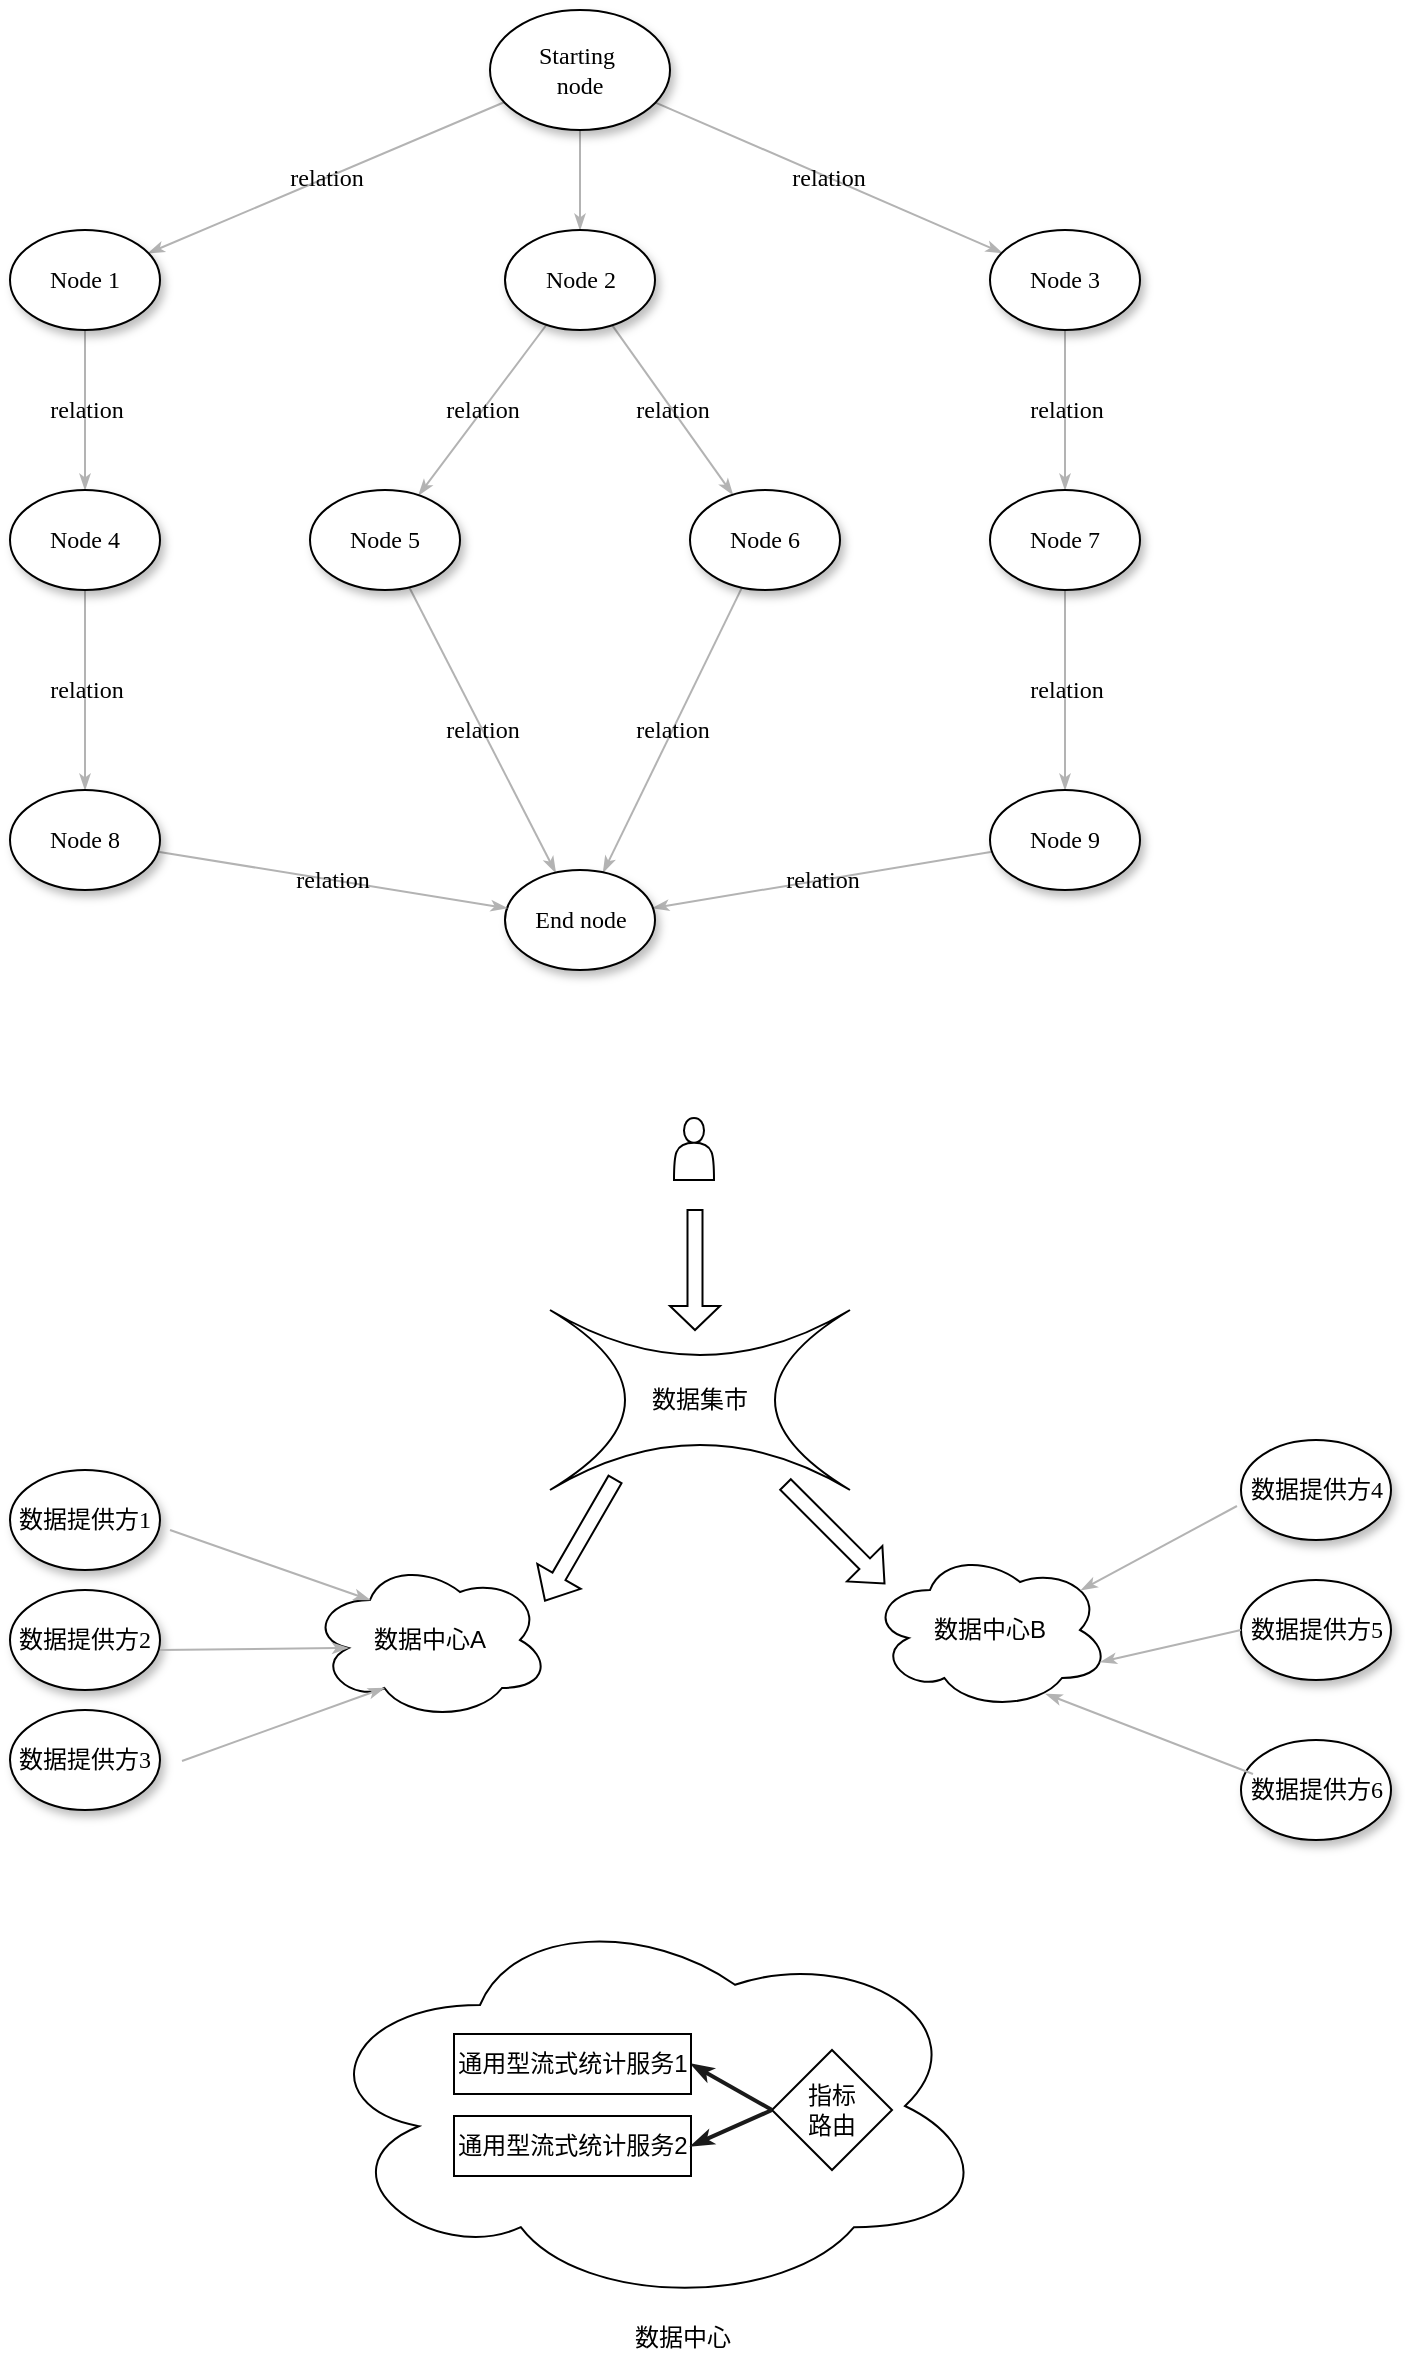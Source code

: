 <mxfile version="26.0.16">
  <diagram name="Page-1" id="42789a77-a242-8287-6e28-9cd8cfd52e62">
    <mxGraphModel dx="1254" dy="1685" grid="1" gridSize="10" guides="1" tooltips="1" connect="1" arrows="1" fold="1" page="1" pageScale="1" pageWidth="1100" pageHeight="850" background="none" math="0" shadow="0">
      <root>
        <mxCell id="0" />
        <mxCell id="1" parent="0" />
        <mxCell id="1ea317790d2ca983-12" style="edgeStyle=none;rounded=1;html=1;labelBackgroundColor=none;startArrow=none;startFill=0;startSize=5;endArrow=classicThin;endFill=1;endSize=5;jettySize=auto;orthogonalLoop=1;strokeColor=#B3B3B3;strokeWidth=1;fontFamily=Verdana;fontSize=12" parent="1" source="1ea317790d2ca983-1" target="1ea317790d2ca983-2" edge="1">
          <mxGeometry relative="1" as="geometry" />
        </mxCell>
        <mxCell id="1ea317790d2ca983-13" value="relation" style="edgeStyle=none;rounded=1;html=1;labelBackgroundColor=none;startArrow=none;startFill=0;startSize=5;endArrow=classicThin;endFill=1;endSize=5;jettySize=auto;orthogonalLoop=1;strokeColor=#B3B3B3;strokeWidth=1;fontFamily=Verdana;fontSize=12" parent="1" source="1ea317790d2ca983-1" target="1ea317790d2ca983-9" edge="1">
          <mxGeometry relative="1" as="geometry" />
        </mxCell>
        <mxCell id="1ea317790d2ca983-14" value="relation" style="edgeStyle=none;rounded=1;html=1;labelBackgroundColor=none;startArrow=none;startFill=0;startSize=5;endArrow=classicThin;endFill=1;endSize=5;jettySize=auto;orthogonalLoop=1;strokeColor=#B3B3B3;strokeWidth=1;fontFamily=Verdana;fontSize=12" parent="1" source="1ea317790d2ca983-1" target="1ea317790d2ca983-3" edge="1">
          <mxGeometry relative="1" as="geometry" />
        </mxCell>
        <mxCell id="1ea317790d2ca983-1" value="Starting&amp;nbsp;&lt;div&gt;node&lt;/div&gt;" style="ellipse;whiteSpace=wrap;html=1;rounded=0;shadow=1;comic=0;labelBackgroundColor=none;strokeWidth=1;fontFamily=Verdana;fontSize=12;align=center;" parent="1" vertex="1">
          <mxGeometry x="450" y="-80" width="90" height="60" as="geometry" />
        </mxCell>
        <mxCell id="1ea317790d2ca983-21" value="relation" style="edgeStyle=none;rounded=1;html=1;labelBackgroundColor=none;startArrow=none;startFill=0;startSize=5;endArrow=classicThin;endFill=1;endSize=5;jettySize=auto;orthogonalLoop=1;strokeColor=#B3B3B3;strokeWidth=1;fontFamily=Verdana;fontSize=12" parent="1" source="1ea317790d2ca983-2" target="1ea317790d2ca983-7" edge="1">
          <mxGeometry relative="1" as="geometry" />
        </mxCell>
        <mxCell id="1ea317790d2ca983-22" value="relation" style="edgeStyle=none;rounded=1;html=1;labelBackgroundColor=none;startArrow=none;startFill=0;startSize=5;endArrow=classicThin;endFill=1;endSize=5;jettySize=auto;orthogonalLoop=1;strokeColor=#B3B3B3;strokeWidth=1;fontFamily=Verdana;fontSize=12" parent="1" source="1ea317790d2ca983-2" target="1ea317790d2ca983-6" edge="1">
          <mxGeometry relative="1" as="geometry" />
        </mxCell>
        <mxCell id="1ea317790d2ca983-2" value="&lt;span&gt;Node 2&lt;/span&gt;" style="ellipse;whiteSpace=wrap;html=1;rounded=0;shadow=1;comic=0;labelBackgroundColor=none;strokeWidth=1;fontFamily=Verdana;fontSize=12;align=center;" parent="1" vertex="1">
          <mxGeometry x="457.5" y="30" width="75" height="50" as="geometry" />
        </mxCell>
        <mxCell id="1ea317790d2ca983-15" value="relation" style="edgeStyle=none;rounded=1;html=1;labelBackgroundColor=none;startArrow=none;startFill=0;startSize=5;endArrow=classicThin;endFill=1;endSize=5;jettySize=auto;orthogonalLoop=1;strokeColor=#B3B3B3;strokeWidth=1;fontFamily=Verdana;fontSize=12" parent="1" source="1ea317790d2ca983-3" target="1ea317790d2ca983-4" edge="1">
          <mxGeometry relative="1" as="geometry" />
        </mxCell>
        <mxCell id="1ea317790d2ca983-3" value="&lt;span&gt;Node 3&lt;/span&gt;" style="ellipse;whiteSpace=wrap;html=1;rounded=0;shadow=1;comic=0;labelBackgroundColor=none;strokeWidth=1;fontFamily=Verdana;fontSize=12;align=center;" parent="1" vertex="1">
          <mxGeometry x="700" y="30" width="75" height="50" as="geometry" />
        </mxCell>
        <mxCell id="1ea317790d2ca983-16" value="relation" style="edgeStyle=none;rounded=1;html=1;labelBackgroundColor=none;startArrow=none;startFill=0;startSize=5;endArrow=classicThin;endFill=1;endSize=5;jettySize=auto;orthogonalLoop=1;strokeColor=#B3B3B3;strokeWidth=1;fontFamily=Verdana;fontSize=12" parent="1" source="1ea317790d2ca983-4" target="1ea317790d2ca983-5" edge="1">
          <mxGeometry relative="1" as="geometry" />
        </mxCell>
        <mxCell id="1ea317790d2ca983-4" value="&lt;span&gt;Node 7&lt;/span&gt;" style="ellipse;whiteSpace=wrap;html=1;rounded=0;shadow=1;comic=0;labelBackgroundColor=none;strokeWidth=1;fontFamily=Verdana;fontSize=12;align=center;" parent="1" vertex="1">
          <mxGeometry x="700" y="160" width="75" height="50" as="geometry" />
        </mxCell>
        <mxCell id="1ea317790d2ca983-17" value="relation" style="edgeStyle=none;rounded=1;html=1;labelBackgroundColor=none;startArrow=none;startFill=0;startSize=5;endArrow=classicThin;endFill=1;endSize=5;jettySize=auto;orthogonalLoop=1;strokeColor=#B3B3B3;strokeWidth=1;fontFamily=Verdana;fontSize=12" parent="1" source="1ea317790d2ca983-5" target="1ea317790d2ca983-8" edge="1">
          <mxGeometry relative="1" as="geometry" />
        </mxCell>
        <mxCell id="1ea317790d2ca983-5" value="&lt;span&gt;Node 9&lt;/span&gt;" style="ellipse;whiteSpace=wrap;html=1;rounded=0;shadow=1;comic=0;labelBackgroundColor=none;strokeWidth=1;fontFamily=Verdana;fontSize=12;align=center;" parent="1" vertex="1">
          <mxGeometry x="700" y="310" width="75" height="50" as="geometry" />
        </mxCell>
        <mxCell id="1ea317790d2ca983-23" value="relation" style="edgeStyle=none;rounded=1;html=1;labelBackgroundColor=none;startArrow=none;startFill=0;startSize=5;endArrow=classicThin;endFill=1;endSize=5;jettySize=auto;orthogonalLoop=1;strokeColor=#B3B3B3;strokeWidth=1;fontFamily=Verdana;fontSize=12" parent="1" source="1ea317790d2ca983-6" target="1ea317790d2ca983-8" edge="1">
          <mxGeometry relative="1" as="geometry" />
        </mxCell>
        <mxCell id="1ea317790d2ca983-6" value="&lt;span&gt;Node 6&lt;/span&gt;" style="ellipse;whiteSpace=wrap;html=1;rounded=0;shadow=1;comic=0;labelBackgroundColor=none;strokeWidth=1;fontFamily=Verdana;fontSize=12;align=center;" parent="1" vertex="1">
          <mxGeometry x="550" y="160" width="75" height="50" as="geometry" />
        </mxCell>
        <mxCell id="1ea317790d2ca983-24" value="relation" style="edgeStyle=none;rounded=1;html=1;labelBackgroundColor=none;startArrow=none;startFill=0;startSize=5;endArrow=classicThin;endFill=1;endSize=5;jettySize=auto;orthogonalLoop=1;strokeColor=#B3B3B3;strokeWidth=1;fontFamily=Verdana;fontSize=12" parent="1" source="1ea317790d2ca983-7" target="1ea317790d2ca983-8" edge="1">
          <mxGeometry relative="1" as="geometry" />
        </mxCell>
        <mxCell id="1ea317790d2ca983-7" value="&lt;span&gt;Node 5&lt;/span&gt;" style="ellipse;whiteSpace=wrap;html=1;rounded=0;shadow=1;comic=0;labelBackgroundColor=none;strokeWidth=1;fontFamily=Verdana;fontSize=12;align=center;" parent="1" vertex="1">
          <mxGeometry x="360" y="160" width="75" height="50" as="geometry" />
        </mxCell>
        <mxCell id="1ea317790d2ca983-8" value="End node" style="ellipse;whiteSpace=wrap;html=1;rounded=0;shadow=1;comic=0;labelBackgroundColor=none;strokeWidth=1;fontFamily=Verdana;fontSize=12;align=center;" parent="1" vertex="1">
          <mxGeometry x="457.5" y="350" width="75" height="50" as="geometry" />
        </mxCell>
        <mxCell id="1ea317790d2ca983-19" value="relation" style="edgeStyle=none;rounded=1;html=1;labelBackgroundColor=none;startArrow=none;startFill=0;startSize=5;endArrow=classicThin;endFill=1;endSize=5;jettySize=auto;orthogonalLoop=1;strokeColor=#B3B3B3;strokeWidth=1;fontFamily=Verdana;fontSize=12" parent="1" source="1ea317790d2ca983-9" target="1ea317790d2ca983-10" edge="1">
          <mxGeometry relative="1" as="geometry" />
        </mxCell>
        <mxCell id="1ea317790d2ca983-9" value="Node 1" style="ellipse;whiteSpace=wrap;html=1;rounded=0;shadow=1;comic=0;labelBackgroundColor=none;strokeWidth=1;fontFamily=Verdana;fontSize=12;align=center;" parent="1" vertex="1">
          <mxGeometry x="210" y="30" width="75" height="50" as="geometry" />
        </mxCell>
        <mxCell id="1ea317790d2ca983-20" value="relation" style="edgeStyle=none;rounded=1;html=1;labelBackgroundColor=none;startArrow=none;startFill=0;startSize=5;endArrow=classicThin;endFill=1;endSize=5;jettySize=auto;orthogonalLoop=1;strokeColor=#B3B3B3;strokeWidth=1;fontFamily=Verdana;fontSize=12" parent="1" source="1ea317790d2ca983-10" target="1ea317790d2ca983-11" edge="1">
          <mxGeometry relative="1" as="geometry" />
        </mxCell>
        <mxCell id="1ea317790d2ca983-10" value="&lt;span&gt;Node 4&lt;/span&gt;" style="ellipse;whiteSpace=wrap;html=1;rounded=0;shadow=1;comic=0;labelBackgroundColor=none;strokeWidth=1;fontFamily=Verdana;fontSize=12;align=center;" parent="1" vertex="1">
          <mxGeometry x="210" y="160" width="75" height="50" as="geometry" />
        </mxCell>
        <mxCell id="1ea317790d2ca983-18" value="relation" style="edgeStyle=none;rounded=1;html=1;labelBackgroundColor=none;startArrow=none;startFill=0;startSize=5;endArrow=classicThin;endFill=1;endSize=5;jettySize=auto;orthogonalLoop=1;strokeColor=#B3B3B3;strokeWidth=1;fontFamily=Verdana;fontSize=12" parent="1" source="1ea317790d2ca983-11" target="1ea317790d2ca983-8" edge="1">
          <mxGeometry relative="1" as="geometry" />
        </mxCell>
        <mxCell id="1ea317790d2ca983-11" value="&lt;span&gt;Node 8&lt;/span&gt;" style="ellipse;whiteSpace=wrap;html=1;rounded=0;shadow=1;comic=0;labelBackgroundColor=none;strokeWidth=1;fontFamily=Verdana;fontSize=12;align=center;" parent="1" vertex="1">
          <mxGeometry x="210" y="310" width="75" height="50" as="geometry" />
        </mxCell>
        <mxCell id="JadHm6w2A9o158eFmOsi-1" value="数据提供方1" style="ellipse;whiteSpace=wrap;html=1;rounded=0;shadow=1;comic=0;labelBackgroundColor=none;strokeWidth=1;fontFamily=Verdana;fontSize=12;align=center;" vertex="1" parent="1">
          <mxGeometry x="210" y="650" width="75" height="50" as="geometry" />
        </mxCell>
        <mxCell id="JadHm6w2A9o158eFmOsi-2" value="数据提供方2" style="ellipse;whiteSpace=wrap;html=1;rounded=0;shadow=1;comic=0;labelBackgroundColor=none;strokeWidth=1;fontFamily=Verdana;fontSize=12;align=center;" vertex="1" parent="1">
          <mxGeometry x="210" y="710" width="75" height="50" as="geometry" />
        </mxCell>
        <mxCell id="JadHm6w2A9o158eFmOsi-5" value="数据中心A" style="ellipse;shape=cloud;whiteSpace=wrap;html=1;" vertex="1" parent="1">
          <mxGeometry x="360" y="695" width="120" height="80" as="geometry" />
        </mxCell>
        <mxCell id="JadHm6w2A9o158eFmOsi-6" value="数据提供方3" style="ellipse;whiteSpace=wrap;html=1;rounded=0;shadow=1;comic=0;labelBackgroundColor=none;strokeWidth=1;fontFamily=Verdana;fontSize=12;align=center;" vertex="1" parent="1">
          <mxGeometry x="210" y="770" width="75" height="50" as="geometry" />
        </mxCell>
        <mxCell id="JadHm6w2A9o158eFmOsi-7" value="数据中心B" style="ellipse;shape=cloud;whiteSpace=wrap;html=1;" vertex="1" parent="1">
          <mxGeometry x="640" y="690" width="120" height="80" as="geometry" />
        </mxCell>
        <mxCell id="JadHm6w2A9o158eFmOsi-8" value="数据提供方4" style="ellipse;whiteSpace=wrap;html=1;rounded=0;shadow=1;comic=0;labelBackgroundColor=none;strokeWidth=1;fontFamily=Verdana;fontSize=12;align=center;" vertex="1" parent="1">
          <mxGeometry x="825.5" y="635" width="75" height="50" as="geometry" />
        </mxCell>
        <mxCell id="JadHm6w2A9o158eFmOsi-9" value="数据提供方5" style="ellipse;whiteSpace=wrap;html=1;rounded=0;shadow=1;comic=0;labelBackgroundColor=none;strokeWidth=1;fontFamily=Verdana;fontSize=12;align=center;" vertex="1" parent="1">
          <mxGeometry x="825.5" y="705" width="75" height="50" as="geometry" />
        </mxCell>
        <mxCell id="JadHm6w2A9o158eFmOsi-10" value="数据提供方6" style="ellipse;whiteSpace=wrap;html=1;rounded=0;shadow=1;comic=0;labelBackgroundColor=none;strokeWidth=1;fontFamily=Verdana;fontSize=12;align=center;" vertex="1" parent="1">
          <mxGeometry x="825.5" y="785" width="75" height="50" as="geometry" />
        </mxCell>
        <mxCell id="JadHm6w2A9o158eFmOsi-11" value="" style="edgeStyle=none;rounded=1;html=1;labelBackgroundColor=none;startArrow=none;startFill=0;startSize=5;endArrow=classicThin;endFill=1;endSize=5;jettySize=auto;orthogonalLoop=1;strokeColor=#B3B3B3;strokeWidth=1;fontFamily=Verdana;fontSize=12;exitX=-0.027;exitY=0.66;exitDx=0;exitDy=0;exitPerimeter=0;entryX=0.88;entryY=0.25;entryDx=0;entryDy=0;entryPerimeter=0;" edge="1" parent="1" source="JadHm6w2A9o158eFmOsi-8" target="JadHm6w2A9o158eFmOsi-7">
          <mxGeometry x="-0.478" y="144" relative="1" as="geometry">
            <mxPoint x="930" y="695" as="sourcePoint" />
            <mxPoint x="760" y="723" as="targetPoint" />
            <mxPoint as="offset" />
          </mxGeometry>
        </mxCell>
        <mxCell id="JadHm6w2A9o158eFmOsi-12" value="" style="edgeStyle=none;rounded=1;html=1;labelBackgroundColor=none;startArrow=none;startFill=0;startSize=5;endArrow=classicThin;endFill=1;endSize=5;jettySize=auto;orthogonalLoop=1;strokeColor=#B3B3B3;strokeWidth=1;fontFamily=Verdana;fontSize=12;exitX=0;exitY=0.5;exitDx=0;exitDy=0;entryX=0.96;entryY=0.7;entryDx=0;entryDy=0;entryPerimeter=0;" edge="1" parent="1" source="JadHm6w2A9o158eFmOsi-9" target="JadHm6w2A9o158eFmOsi-7">
          <mxGeometry x="-0.478" y="144" relative="1" as="geometry">
            <mxPoint x="833.5" y="678" as="sourcePoint" />
            <mxPoint x="770" y="733" as="targetPoint" />
            <mxPoint as="offset" />
          </mxGeometry>
        </mxCell>
        <mxCell id="JadHm6w2A9o158eFmOsi-13" value="" style="edgeStyle=none;rounded=1;html=1;labelBackgroundColor=none;startArrow=none;startFill=0;startSize=5;endArrow=classicThin;endFill=1;endSize=5;jettySize=auto;orthogonalLoop=1;strokeColor=#B3B3B3;strokeWidth=1;fontFamily=Verdana;fontSize=12;entryX=0.733;entryY=0.9;entryDx=0;entryDy=0;entryPerimeter=0;exitX=0.08;exitY=0.34;exitDx=0;exitDy=0;exitPerimeter=0;" edge="1" parent="1" source="JadHm6w2A9o158eFmOsi-10" target="JadHm6w2A9o158eFmOsi-7">
          <mxGeometry x="-0.478" y="144" relative="1" as="geometry">
            <mxPoint x="817.5" y="795" as="sourcePoint" />
            <mxPoint x="780" y="743" as="targetPoint" />
            <mxPoint as="offset" />
          </mxGeometry>
        </mxCell>
        <mxCell id="JadHm6w2A9o158eFmOsi-14" value="" style="edgeStyle=none;rounded=1;html=1;labelBackgroundColor=none;startArrow=none;startFill=0;startSize=5;endArrow=classicThin;endFill=1;endSize=5;jettySize=auto;orthogonalLoop=1;strokeColor=#B3B3B3;strokeWidth=1;fontFamily=Verdana;fontSize=12;entryX=0.25;entryY=0.25;entryDx=0;entryDy=0;entryPerimeter=0;" edge="1" parent="1" target="JadHm6w2A9o158eFmOsi-5">
          <mxGeometry x="-0.478" y="144" relative="1" as="geometry">
            <mxPoint x="290" y="680" as="sourcePoint" />
            <mxPoint x="320" y="690" as="targetPoint" />
            <mxPoint as="offset" />
          </mxGeometry>
        </mxCell>
        <mxCell id="JadHm6w2A9o158eFmOsi-15" value="" style="edgeStyle=none;rounded=1;html=1;labelBackgroundColor=none;startArrow=none;startFill=0;startSize=5;endArrow=classicThin;endFill=1;endSize=5;jettySize=auto;orthogonalLoop=1;strokeColor=#B3B3B3;strokeWidth=1;fontFamily=Verdana;fontSize=12;entryX=0.16;entryY=0.55;entryDx=0;entryDy=0;entryPerimeter=0;" edge="1" parent="1" target="JadHm6w2A9o158eFmOsi-5">
          <mxGeometry x="-0.478" y="144" relative="1" as="geometry">
            <mxPoint x="285" y="740" as="sourcePoint" />
            <mxPoint x="355" y="775" as="targetPoint" />
            <mxPoint as="offset" />
          </mxGeometry>
        </mxCell>
        <mxCell id="JadHm6w2A9o158eFmOsi-16" value="" style="edgeStyle=none;rounded=1;html=1;labelBackgroundColor=none;startArrow=none;startFill=0;startSize=5;endArrow=classicThin;endFill=1;endSize=5;jettySize=auto;orthogonalLoop=1;strokeColor=#B3B3B3;strokeWidth=1;fontFamily=Verdana;fontSize=12;entryX=0.31;entryY=0.8;entryDx=0;entryDy=0;entryPerimeter=0;" edge="1" parent="1" target="JadHm6w2A9o158eFmOsi-5">
          <mxGeometry x="-0.478" y="144" relative="1" as="geometry">
            <mxPoint x="296" y="795.5" as="sourcePoint" />
            <mxPoint x="360" y="794.5" as="targetPoint" />
            <mxPoint as="offset" />
          </mxGeometry>
        </mxCell>
        <mxCell id="JadHm6w2A9o158eFmOsi-19" value="数据集市" style="shape=switch;whiteSpace=wrap;html=1;" vertex="1" parent="1">
          <mxGeometry x="480" y="570" width="150" height="90" as="geometry" />
        </mxCell>
        <mxCell id="JadHm6w2A9o158eFmOsi-20" value="" style="shape=actor;whiteSpace=wrap;html=1;" vertex="1" parent="1">
          <mxGeometry x="542" y="474" width="20" height="31" as="geometry" />
        </mxCell>
        <mxCell id="JadHm6w2A9o158eFmOsi-21" value="" style="shape=singleArrow;direction=south;whiteSpace=wrap;html=1;" vertex="1" parent="1">
          <mxGeometry x="540" y="520" width="25" height="60" as="geometry" />
        </mxCell>
        <mxCell id="JadHm6w2A9o158eFmOsi-23" value="" style="shape=singleArrow;direction=south;whiteSpace=wrap;html=1;rotation=30;" vertex="1" parent="1">
          <mxGeometry x="482.5" y="650" width="25" height="70" as="geometry" />
        </mxCell>
        <mxCell id="JadHm6w2A9o158eFmOsi-24" value="" style="shape=singleArrow;direction=south;whiteSpace=wrap;html=1;rotation=-45;" vertex="1" parent="1">
          <mxGeometry x="610" y="647" width="25" height="70" as="geometry" />
        </mxCell>
        <mxCell id="JadHm6w2A9o158eFmOsi-29" value="" style="ellipse;shape=cloud;whiteSpace=wrap;html=1;" vertex="1" parent="1">
          <mxGeometry x="360" y="867" width="340" height="202" as="geometry" />
        </mxCell>
        <mxCell id="JadHm6w2A9o158eFmOsi-33" value="指标&lt;div&gt;路由&lt;/div&gt;" style="rhombus;whiteSpace=wrap;html=1;" vertex="1" parent="1">
          <mxGeometry x="591" y="940" width="60" height="60" as="geometry" />
        </mxCell>
        <mxCell id="JadHm6w2A9o158eFmOsi-34" value="通用型流式统计服务2" style="rounded=0;whiteSpace=wrap;html=1;" vertex="1" parent="1">
          <mxGeometry x="432" y="973" width="118.5" height="30" as="geometry" />
        </mxCell>
        <mxCell id="JadHm6w2A9o158eFmOsi-35" value="" style="edgeStyle=none;rounded=1;html=1;labelBackgroundColor=none;startArrow=none;startFill=0;startSize=5;endArrow=classicThin;endFill=1;endSize=5;jettySize=auto;orthogonalLoop=1;strokeColor=#1A1A1A;strokeWidth=2;fontFamily=Verdana;fontSize=12;exitX=0;exitY=0.5;exitDx=0;exitDy=0;entryX=1;entryY=0.5;entryDx=0;entryDy=0;" edge="1" parent="1" source="JadHm6w2A9o158eFmOsi-33" target="JadHm6w2A9o158eFmOsi-38">
          <mxGeometry x="-0.478" y="144" relative="1" as="geometry">
            <mxPoint x="655" y="962.5" as="sourcePoint" />
            <mxPoint x="552" y="954.5" as="targetPoint" />
            <mxPoint as="offset" />
          </mxGeometry>
        </mxCell>
        <mxCell id="JadHm6w2A9o158eFmOsi-36" value="" style="edgeStyle=none;rounded=1;html=1;labelBackgroundColor=none;startArrow=none;startFill=0;startSize=5;endArrow=classicThin;endFill=1;endSize=5;jettySize=auto;orthogonalLoop=1;strokeColor=#1A1A1A;strokeWidth=2;fontFamily=Verdana;fontSize=12;entryX=1;entryY=0.5;entryDx=0;entryDy=0;exitX=0;exitY=0.5;exitDx=0;exitDy=0;" edge="1" parent="1" source="JadHm6w2A9o158eFmOsi-33" target="JadHm6w2A9o158eFmOsi-34">
          <mxGeometry x="-0.478" y="144" relative="1" as="geometry">
            <mxPoint x="587" y="972" as="sourcePoint" />
            <mxPoint x="554" y="965" as="targetPoint" />
            <mxPoint as="offset" />
          </mxGeometry>
        </mxCell>
        <mxCell id="JadHm6w2A9o158eFmOsi-37" value="数据中心" style="text;html=1;align=center;verticalAlign=middle;whiteSpace=wrap;rounded=0;" vertex="1" parent="1">
          <mxGeometry x="504" y="1069" width="85" height="30" as="geometry" />
        </mxCell>
        <mxCell id="JadHm6w2A9o158eFmOsi-38" value="通用型流式统计服务1" style="rounded=0;whiteSpace=wrap;html=1;" vertex="1" parent="1">
          <mxGeometry x="432" y="932" width="118.5" height="30" as="geometry" />
        </mxCell>
      </root>
    </mxGraphModel>
  </diagram>
</mxfile>
